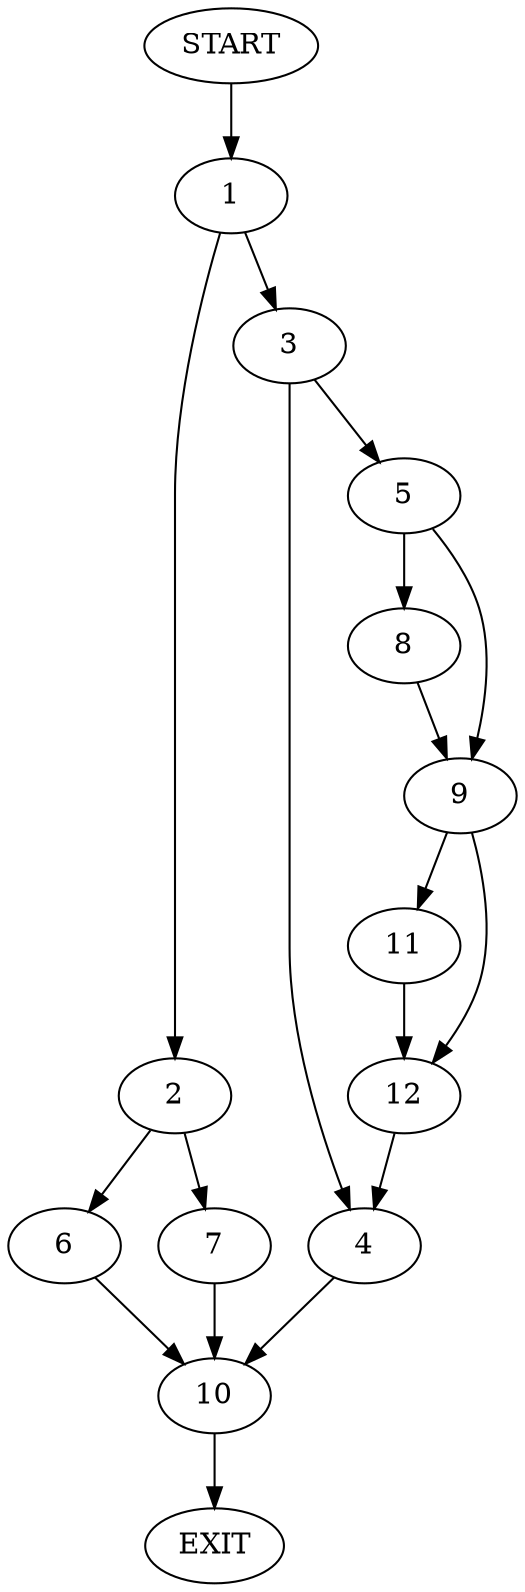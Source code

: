 digraph {
0 [label="START"]
13 [label="EXIT"]
0 -> 1
1 -> 2
1 -> 3
3 -> 4
3 -> 5
2 -> 6
2 -> 7
5 -> 8
5 -> 9
4 -> 10
8 -> 9
9 -> 11
9 -> 12
11 -> 12
12 -> 4
10 -> 13
7 -> 10
6 -> 10
}
